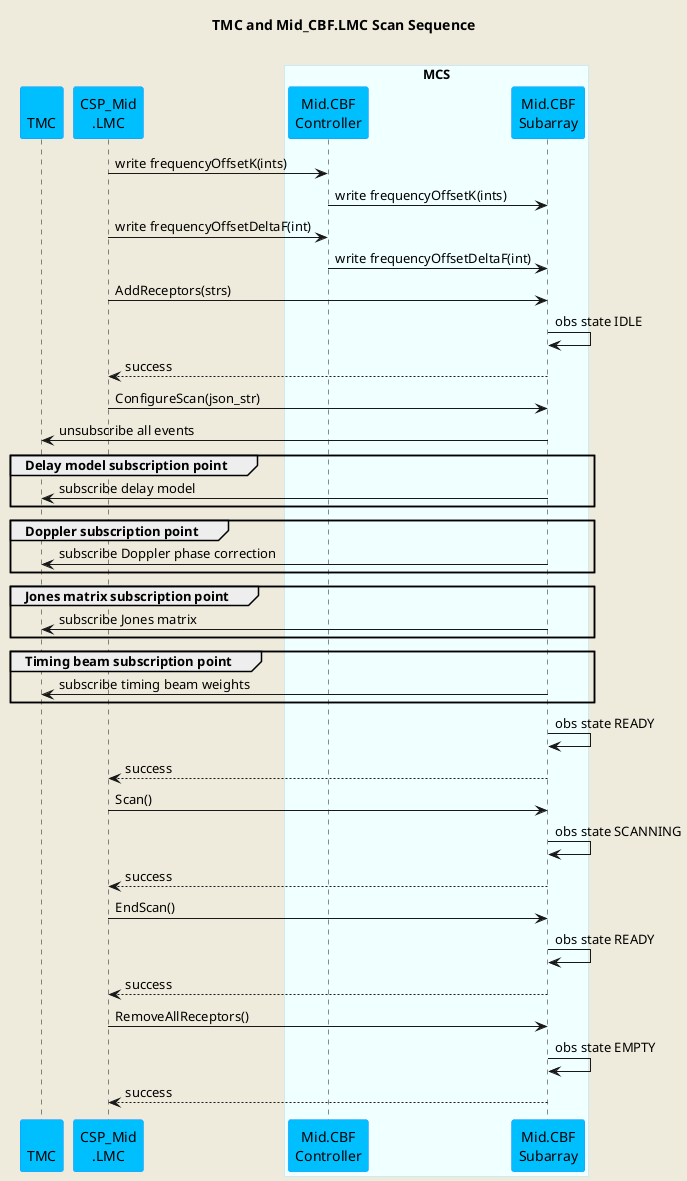 @startuml
'https://plantuml.com/sequence-diagram

skinparam backgroundColor #EEEBDC
skinparam sequence {
ParticipantBorderColor DodgerBlue
ParticipantBackgroundColor DeepSkyBlue
ActorBorderColor DarkGreen
ActorBackgroundColor Green
BoxBorderColor LightBlue
BoxBackgroundColor #F0FFFF
}

title TMC and Mid_CBF.LMC Scan Sequence\n

participant "\nTMC" as tmc
participant "CSP_Mid\n.LMC" as lmc

box "MCS"
participant "Mid.CBF\nController" as controller
participant "Mid.CBF\nSubarray" as subarray
end box

lmc         -> controller   : write frequencyOffsetK(ints)
controller  -> subarray     : write frequencyOffsetK(ints)
lmc         -> controller   : write frequencyOffsetDeltaF(int)
controller  -> subarray     : write frequencyOffsetDeltaF(int)
lmc         -> subarray     : AddReceptors(strs)
subarray    -> subarray     : obs state IDLE
subarray   --> lmc          : success
lmc         -> subarray     : ConfigureScan(json_str)
subarray    -> tmc          : unsubscribe all events

group Delay model subscription point
subarray    -> tmc          : subscribe delay model
end group

group Doppler subscription point
subarray    -> tmc          : subscribe Doppler phase correction
end group

group Jones matrix subscription point
subarray    -> tmc          : subscribe Jones matrix
end group

group Timing beam subscription point
subarray    -> tmc          : subscribe timing beam weights
end group

subarray    -> subarray     : obs state READY
subarray   --> lmc          : success

lmc         -> subarray     : Scan()
subarray    -> subarray     : obs state SCANNING
subarray   --> lmc          : success

lmc         -> subarray     : EndScan()
subarray    -> subarray     : obs state READY
subarray   --> lmc          : success

lmc         -> subarray     : RemoveAllReceptors()
subarray    -> subarray     : obs state EMPTY
subarray   --> lmc          : success

@enduml